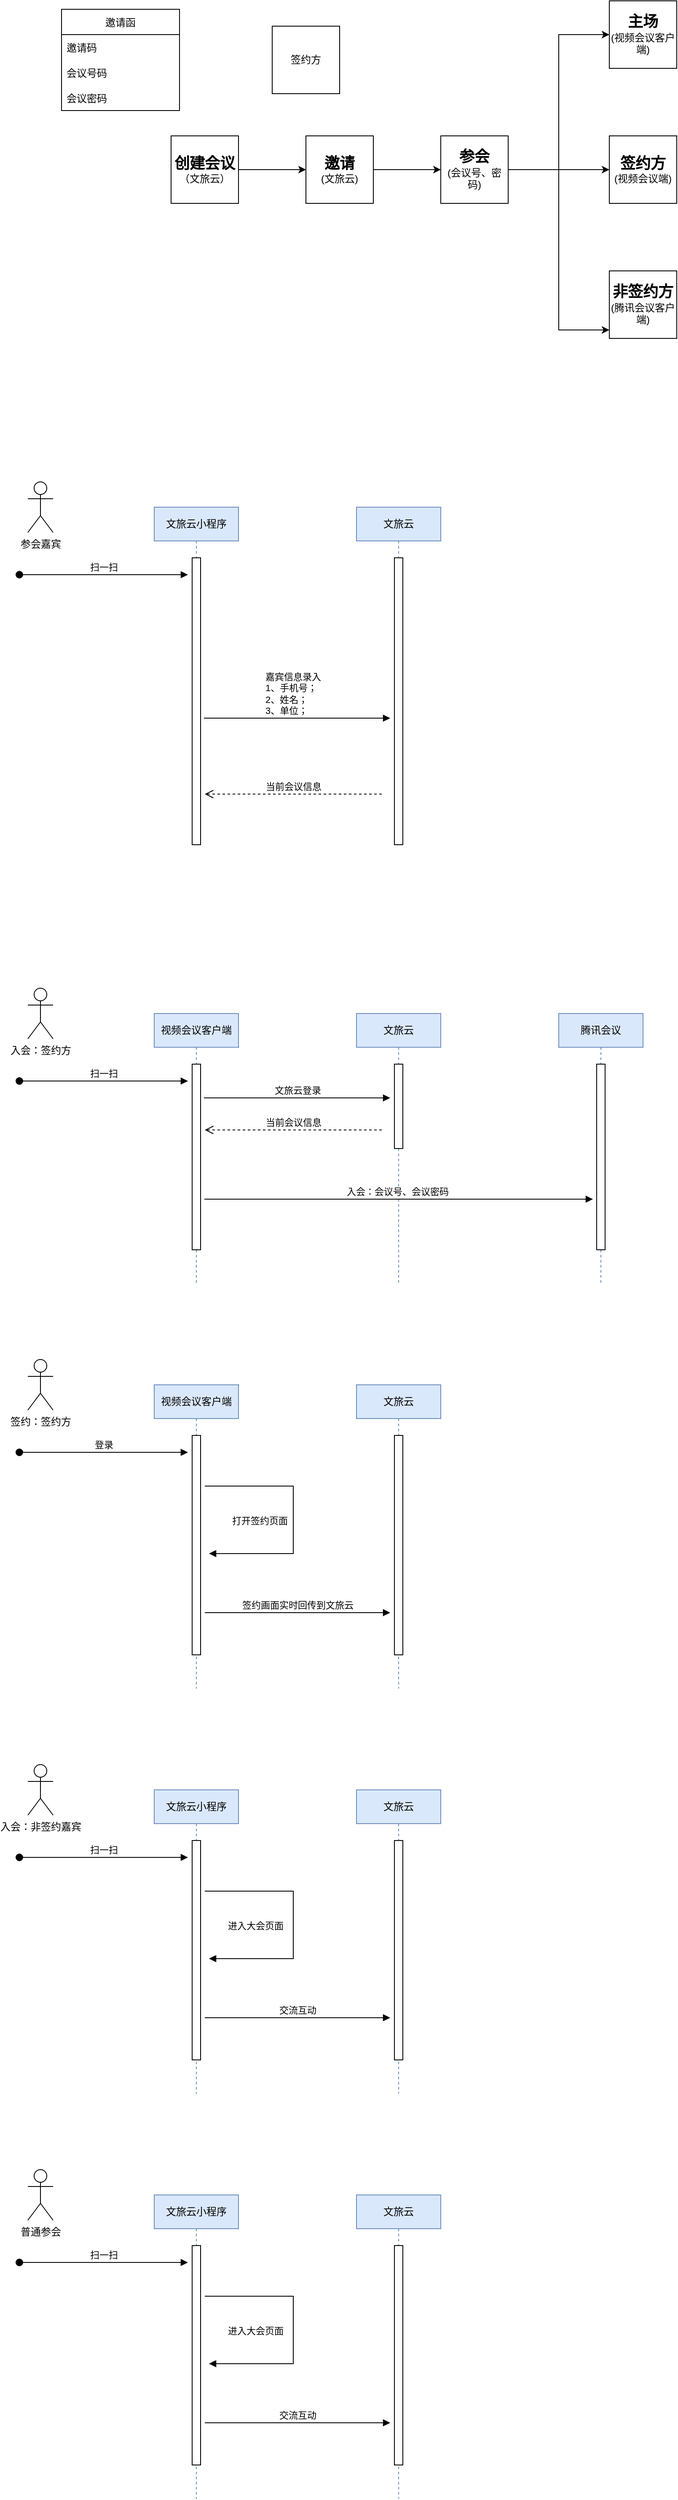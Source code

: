 <mxfile version="17.4.3" type="github">
  <diagram id="dWDWc4EyFyWDF9khaK5P" name="第 1 页">
    <mxGraphModel dx="2249" dy="1963" grid="1" gridSize="10" guides="1" tooltips="1" connect="1" arrows="1" fold="1" page="1" pageScale="1" pageWidth="827" pageHeight="1169" math="0" shadow="0">
      <root>
        <mxCell id="0" />
        <mxCell id="1" parent="0" />
        <mxCell id="IIWNN38p0S4MDQGoE7q6-3" value="" style="edgeStyle=orthogonalEdgeStyle;rounded=0;orthogonalLoop=1;jettySize=auto;html=1;" parent="1" source="IIWNN38p0S4MDQGoE7q6-1" target="IIWNN38p0S4MDQGoE7q6-2" edge="1">
          <mxGeometry relative="1" as="geometry" />
        </mxCell>
        <mxCell id="IIWNN38p0S4MDQGoE7q6-1" value="&lt;font style=&quot;font-size: 18px&quot;&gt;&lt;b&gt;创建会议&lt;/b&gt;&lt;/font&gt;&lt;br&gt;（文旅云）" style="whiteSpace=wrap;html=1;aspect=fixed;" parent="1" vertex="1">
          <mxGeometry x="100" y="-280" width="80" height="80" as="geometry" />
        </mxCell>
        <mxCell id="IIWNN38p0S4MDQGoE7q6-5" value="" style="edgeStyle=orthogonalEdgeStyle;rounded=0;orthogonalLoop=1;jettySize=auto;html=1;" parent="1" source="IIWNN38p0S4MDQGoE7q6-2" target="IIWNN38p0S4MDQGoE7q6-4" edge="1">
          <mxGeometry relative="1" as="geometry" />
        </mxCell>
        <mxCell id="IIWNN38p0S4MDQGoE7q6-2" value="&lt;b&gt;&lt;font style=&quot;font-size: 18px&quot;&gt;邀请&lt;/font&gt;&lt;/b&gt;&lt;br&gt;(文旅云)" style="whiteSpace=wrap;html=1;aspect=fixed;" parent="1" vertex="1">
          <mxGeometry x="260" y="-280" width="80" height="80" as="geometry" />
        </mxCell>
        <mxCell id="8NaqrrX5du8UXMS_pl1i-2" value="" style="edgeStyle=orthogonalEdgeStyle;rounded=0;orthogonalLoop=1;jettySize=auto;html=1;fontSize=18;" parent="1" source="IIWNN38p0S4MDQGoE7q6-4" target="8NaqrrX5du8UXMS_pl1i-1" edge="1">
          <mxGeometry relative="1" as="geometry">
            <Array as="points">
              <mxPoint x="560" y="-240" />
              <mxPoint x="560" y="-400" />
            </Array>
          </mxGeometry>
        </mxCell>
        <mxCell id="8NaqrrX5du8UXMS_pl1i-4" value="" style="edgeStyle=orthogonalEdgeStyle;rounded=0;orthogonalLoop=1;jettySize=auto;html=1;fontSize=18;" parent="1" source="IIWNN38p0S4MDQGoE7q6-4" target="8NaqrrX5du8UXMS_pl1i-3" edge="1">
          <mxGeometry relative="1" as="geometry" />
        </mxCell>
        <mxCell id="8NaqrrX5du8UXMS_pl1i-6" value="" style="edgeStyle=orthogonalEdgeStyle;rounded=0;orthogonalLoop=1;jettySize=auto;html=1;fontSize=18;" parent="1" source="IIWNN38p0S4MDQGoE7q6-4" target="8NaqrrX5du8UXMS_pl1i-5" edge="1">
          <mxGeometry relative="1" as="geometry">
            <Array as="points">
              <mxPoint x="560" y="-240" />
              <mxPoint x="560" y="-50" />
            </Array>
          </mxGeometry>
        </mxCell>
        <mxCell id="IIWNN38p0S4MDQGoE7q6-4" value="&lt;b&gt;&lt;font style=&quot;font-size: 18px&quot;&gt;参会&lt;/font&gt;&lt;/b&gt;&lt;br&gt;(会议号、密码)" style="whiteSpace=wrap;html=1;aspect=fixed;" parent="1" vertex="1">
          <mxGeometry x="420" y="-280" width="80" height="80" as="geometry" />
        </mxCell>
        <mxCell id="8NaqrrX5du8UXMS_pl1i-1" value="&lt;span style=&quot;font-size: 18px&quot;&gt;&lt;b&gt;主场&lt;/b&gt;&lt;/span&gt;&lt;br&gt;(视频会议客户端)" style="whiteSpace=wrap;html=1;aspect=fixed;" parent="1" vertex="1">
          <mxGeometry x="620" y="-440" width="80" height="80" as="geometry" />
        </mxCell>
        <mxCell id="8NaqrrX5du8UXMS_pl1i-3" value="&lt;span style=&quot;font-size: 18px&quot;&gt;&lt;b&gt;签约方&lt;/b&gt;&lt;/span&gt;&lt;br&gt;(视频会议端)" style="whiteSpace=wrap;html=1;aspect=fixed;" parent="1" vertex="1">
          <mxGeometry x="620" y="-280" width="80" height="80" as="geometry" />
        </mxCell>
        <mxCell id="8NaqrrX5du8UXMS_pl1i-5" value="&lt;b&gt;&lt;font style=&quot;font-size: 18px&quot;&gt;非签约方&lt;/font&gt;&lt;/b&gt;&lt;br&gt;(腾讯会议客户端)" style="whiteSpace=wrap;html=1;aspect=fixed;" parent="1" vertex="1">
          <mxGeometry x="620" y="-120" width="80" height="80" as="geometry" />
        </mxCell>
        <mxCell id="BEaddWaeXoZHOyZYiYv0-1" value="签约方" style="whiteSpace=wrap;html=1;aspect=fixed;" vertex="1" parent="1">
          <mxGeometry x="220" y="-410" width="80" height="80" as="geometry" />
        </mxCell>
        <mxCell id="BEaddWaeXoZHOyZYiYv0-3" value="邀请函" style="swimlane;fontStyle=0;childLayout=stackLayout;horizontal=1;startSize=30;horizontalStack=0;resizeParent=1;resizeParentMax=0;resizeLast=0;collapsible=1;marginBottom=0;" vertex="1" parent="1">
          <mxGeometry x="-30" y="-430" width="140" height="120" as="geometry" />
        </mxCell>
        <mxCell id="BEaddWaeXoZHOyZYiYv0-4" value="邀请码" style="text;strokeColor=none;fillColor=none;align=left;verticalAlign=middle;spacingLeft=4;spacingRight=4;overflow=hidden;points=[[0,0.5],[1,0.5]];portConstraint=eastwest;rotatable=0;" vertex="1" parent="BEaddWaeXoZHOyZYiYv0-3">
          <mxGeometry y="30" width="140" height="30" as="geometry" />
        </mxCell>
        <mxCell id="BEaddWaeXoZHOyZYiYv0-5" value="会议号码" style="text;strokeColor=none;fillColor=none;align=left;verticalAlign=middle;spacingLeft=4;spacingRight=4;overflow=hidden;points=[[0,0.5],[1,0.5]];portConstraint=eastwest;rotatable=0;" vertex="1" parent="BEaddWaeXoZHOyZYiYv0-3">
          <mxGeometry y="60" width="140" height="30" as="geometry" />
        </mxCell>
        <mxCell id="BEaddWaeXoZHOyZYiYv0-6" value="会议密码" style="text;strokeColor=none;fillColor=none;align=left;verticalAlign=middle;spacingLeft=4;spacingRight=4;overflow=hidden;points=[[0,0.5],[1,0.5]];portConstraint=eastwest;rotatable=0;" vertex="1" parent="BEaddWaeXoZHOyZYiYv0-3">
          <mxGeometry y="90" width="140" height="30" as="geometry" />
        </mxCell>
        <mxCell id="BEaddWaeXoZHOyZYiYv0-9" value="入会：签约方" style="shape=umlActor;verticalLabelPosition=bottom;verticalAlign=top;html=1;outlineConnect=0;" vertex="1" parent="1">
          <mxGeometry x="-70" y="730" width="30" height="60" as="geometry" />
        </mxCell>
        <mxCell id="BEaddWaeXoZHOyZYiYv0-13" value="视频会议客户端" style="shape=umlLifeline;perimeter=lifelinePerimeter;whiteSpace=wrap;html=1;container=1;collapsible=0;recursiveResize=0;outlineConnect=0;fillColor=#dae8fc;strokeColor=#6c8ebf;" vertex="1" parent="1">
          <mxGeometry x="80" y="760" width="100" height="320" as="geometry" />
        </mxCell>
        <mxCell id="BEaddWaeXoZHOyZYiYv0-11" value="" style="html=1;points=[];perimeter=orthogonalPerimeter;" vertex="1" parent="BEaddWaeXoZHOyZYiYv0-13">
          <mxGeometry x="45" y="60" width="10" height="220" as="geometry" />
        </mxCell>
        <mxCell id="BEaddWaeXoZHOyZYiYv0-15" value="文旅云" style="shape=umlLifeline;perimeter=lifelinePerimeter;whiteSpace=wrap;html=1;container=1;collapsible=0;recursiveResize=0;outlineConnect=0;fillColor=#dae8fc;strokeColor=#6c8ebf;" vertex="1" parent="1">
          <mxGeometry x="320" y="760" width="100" height="320" as="geometry" />
        </mxCell>
        <mxCell id="BEaddWaeXoZHOyZYiYv0-16" value="" style="html=1;points=[];perimeter=orthogonalPerimeter;" vertex="1" parent="BEaddWaeXoZHOyZYiYv0-15">
          <mxGeometry x="45" y="60" width="10" height="100" as="geometry" />
        </mxCell>
        <mxCell id="BEaddWaeXoZHOyZYiYv0-17" value="腾讯会议" style="shape=umlLifeline;perimeter=lifelinePerimeter;whiteSpace=wrap;html=1;container=1;collapsible=0;recursiveResize=0;outlineConnect=0;fillColor=#dae8fc;strokeColor=#6c8ebf;" vertex="1" parent="1">
          <mxGeometry x="560" y="760" width="100" height="320" as="geometry" />
        </mxCell>
        <mxCell id="BEaddWaeXoZHOyZYiYv0-18" value="" style="html=1;points=[];perimeter=orthogonalPerimeter;" vertex="1" parent="BEaddWaeXoZHOyZYiYv0-17">
          <mxGeometry x="45" y="60" width="10" height="220" as="geometry" />
        </mxCell>
        <mxCell id="BEaddWaeXoZHOyZYiYv0-19" value="扫一扫" style="html=1;verticalAlign=bottom;startArrow=oval;startFill=1;endArrow=block;startSize=8;rounded=0;" edge="1" parent="1">
          <mxGeometry width="60" relative="1" as="geometry">
            <mxPoint x="-80" y="840" as="sourcePoint" />
            <mxPoint x="120" y="840" as="targetPoint" />
          </mxGeometry>
        </mxCell>
        <mxCell id="BEaddWaeXoZHOyZYiYv0-24" value="文旅云登录" style="html=1;verticalAlign=bottom;endArrow=block;rounded=0;" edge="1" parent="1">
          <mxGeometry width="80" relative="1" as="geometry">
            <mxPoint x="139" y="860" as="sourcePoint" />
            <mxPoint x="360" y="860" as="targetPoint" />
          </mxGeometry>
        </mxCell>
        <mxCell id="BEaddWaeXoZHOyZYiYv0-25" value="入会：会议号、会议密码&amp;nbsp;" style="html=1;verticalAlign=bottom;endArrow=block;rounded=0;" edge="1" parent="1">
          <mxGeometry width="80" relative="1" as="geometry">
            <mxPoint x="139.5" y="980" as="sourcePoint" />
            <mxPoint x="600.5" y="980" as="targetPoint" />
          </mxGeometry>
        </mxCell>
        <mxCell id="BEaddWaeXoZHOyZYiYv0-26" value="当前会议信息" style="html=1;verticalAlign=bottom;endArrow=open;dashed=1;endSize=8;rounded=0;" edge="1" parent="1">
          <mxGeometry relative="1" as="geometry">
            <mxPoint x="350" y="898" as="sourcePoint" />
            <mxPoint x="140" y="898" as="targetPoint" />
          </mxGeometry>
        </mxCell>
        <mxCell id="BEaddWaeXoZHOyZYiYv0-42" value="签约：签约方" style="shape=umlActor;verticalLabelPosition=bottom;verticalAlign=top;html=1;outlineConnect=0;" vertex="1" parent="1">
          <mxGeometry x="-70" y="1170" width="30" height="60" as="geometry" />
        </mxCell>
        <mxCell id="BEaddWaeXoZHOyZYiYv0-43" value="视频会议客户端" style="shape=umlLifeline;perimeter=lifelinePerimeter;whiteSpace=wrap;html=1;container=1;collapsible=0;recursiveResize=0;outlineConnect=0;fillColor=#dae8fc;strokeColor=#6c8ebf;" vertex="1" parent="1">
          <mxGeometry x="80" y="1200" width="100" height="360" as="geometry" />
        </mxCell>
        <mxCell id="BEaddWaeXoZHOyZYiYv0-44" value="" style="html=1;points=[];perimeter=orthogonalPerimeter;" vertex="1" parent="BEaddWaeXoZHOyZYiYv0-43">
          <mxGeometry x="45" y="60" width="10" height="260" as="geometry" />
        </mxCell>
        <mxCell id="BEaddWaeXoZHOyZYiYv0-46" value="文旅云" style="shape=umlLifeline;perimeter=lifelinePerimeter;whiteSpace=wrap;html=1;container=1;collapsible=0;recursiveResize=0;outlineConnect=0;fillColor=#dae8fc;strokeColor=#6c8ebf;" vertex="1" parent="1">
          <mxGeometry x="320" y="1200" width="100" height="360" as="geometry" />
        </mxCell>
        <mxCell id="BEaddWaeXoZHOyZYiYv0-47" value="" style="html=1;points=[];perimeter=orthogonalPerimeter;" vertex="1" parent="BEaddWaeXoZHOyZYiYv0-46">
          <mxGeometry x="45" y="60" width="10" height="260" as="geometry" />
        </mxCell>
        <mxCell id="BEaddWaeXoZHOyZYiYv0-51" value="登录" style="html=1;verticalAlign=bottom;startArrow=oval;startFill=1;endArrow=block;startSize=8;rounded=0;" edge="1" parent="1">
          <mxGeometry width="60" relative="1" as="geometry">
            <mxPoint x="-80" y="1280" as="sourcePoint" />
            <mxPoint x="120" y="1280" as="targetPoint" />
          </mxGeometry>
        </mxCell>
        <mxCell id="BEaddWaeXoZHOyZYiYv0-55" value="打开签约页面" style="html=1;verticalAlign=bottom;endArrow=block;rounded=0;" edge="1" parent="1">
          <mxGeometry x="0.579" y="-30" width="80" relative="1" as="geometry">
            <mxPoint x="140" y="1320" as="sourcePoint" />
            <mxPoint x="145" y="1400" as="targetPoint" />
            <Array as="points">
              <mxPoint x="245" y="1320" />
              <mxPoint x="245" y="1400" />
            </Array>
            <mxPoint as="offset" />
          </mxGeometry>
        </mxCell>
        <mxCell id="BEaddWaeXoZHOyZYiYv0-45" value="签约画面实时回传到文旅云" style="html=1;verticalAlign=bottom;endArrow=block;rounded=0;" edge="1" parent="1">
          <mxGeometry width="80" relative="1" as="geometry">
            <mxPoint x="140" y="1470" as="sourcePoint" />
            <mxPoint x="360" y="1470" as="targetPoint" />
          </mxGeometry>
        </mxCell>
        <mxCell id="BEaddWaeXoZHOyZYiYv0-56" value="入会：非签约嘉宾" style="shape=umlActor;verticalLabelPosition=bottom;verticalAlign=top;html=1;outlineConnect=0;" vertex="1" parent="1">
          <mxGeometry x="-70" y="1650" width="30" height="60" as="geometry" />
        </mxCell>
        <mxCell id="BEaddWaeXoZHOyZYiYv0-57" value="文旅云小程序" style="shape=umlLifeline;perimeter=lifelinePerimeter;whiteSpace=wrap;html=1;container=1;collapsible=0;recursiveResize=0;outlineConnect=0;fillColor=#dae8fc;strokeColor=#6c8ebf;" vertex="1" parent="1">
          <mxGeometry x="80" y="1680" width="100" height="360" as="geometry" />
        </mxCell>
        <mxCell id="BEaddWaeXoZHOyZYiYv0-58" value="" style="html=1;points=[];perimeter=orthogonalPerimeter;" vertex="1" parent="BEaddWaeXoZHOyZYiYv0-57">
          <mxGeometry x="45" y="60" width="10" height="260" as="geometry" />
        </mxCell>
        <mxCell id="BEaddWaeXoZHOyZYiYv0-59" value="文旅云" style="shape=umlLifeline;perimeter=lifelinePerimeter;whiteSpace=wrap;html=1;container=1;collapsible=0;recursiveResize=0;outlineConnect=0;fillColor=#dae8fc;strokeColor=#6c8ebf;" vertex="1" parent="1">
          <mxGeometry x="320" y="1680" width="100" height="360" as="geometry" />
        </mxCell>
        <mxCell id="BEaddWaeXoZHOyZYiYv0-60" value="" style="html=1;points=[];perimeter=orthogonalPerimeter;" vertex="1" parent="BEaddWaeXoZHOyZYiYv0-59">
          <mxGeometry x="45" y="60" width="10" height="260" as="geometry" />
        </mxCell>
        <mxCell id="BEaddWaeXoZHOyZYiYv0-61" value="扫一扫" style="html=1;verticalAlign=bottom;startArrow=oval;startFill=1;endArrow=block;startSize=8;rounded=0;" edge="1" parent="1">
          <mxGeometry width="60" relative="1" as="geometry">
            <mxPoint x="-80" y="1760" as="sourcePoint" />
            <mxPoint x="120" y="1760" as="targetPoint" />
          </mxGeometry>
        </mxCell>
        <mxCell id="BEaddWaeXoZHOyZYiYv0-62" value="进入大会页面" style="html=1;verticalAlign=bottom;endArrow=block;rounded=0;" edge="1" parent="1">
          <mxGeometry x="0.614" y="-30" width="80" relative="1" as="geometry">
            <mxPoint x="140" y="1800" as="sourcePoint" />
            <mxPoint x="145" y="1880" as="targetPoint" />
            <Array as="points">
              <mxPoint x="245" y="1800" />
              <mxPoint x="245" y="1880" />
            </Array>
            <mxPoint as="offset" />
          </mxGeometry>
        </mxCell>
        <mxCell id="BEaddWaeXoZHOyZYiYv0-63" value="交流互动" style="html=1;verticalAlign=bottom;endArrow=block;rounded=0;" edge="1" parent="1">
          <mxGeometry width="80" relative="1" as="geometry">
            <mxPoint x="140" y="1950" as="sourcePoint" />
            <mxPoint x="360" y="1950" as="targetPoint" />
          </mxGeometry>
        </mxCell>
        <mxCell id="BEaddWaeXoZHOyZYiYv0-66" value="普通参会" style="shape=umlActor;verticalLabelPosition=bottom;verticalAlign=top;html=1;outlineConnect=0;" vertex="1" parent="1">
          <mxGeometry x="-70" y="2130" width="30" height="60" as="geometry" />
        </mxCell>
        <mxCell id="BEaddWaeXoZHOyZYiYv0-67" value="文旅云小程序" style="shape=umlLifeline;perimeter=lifelinePerimeter;whiteSpace=wrap;html=1;container=1;collapsible=0;recursiveResize=0;outlineConnect=0;fillColor=#dae8fc;strokeColor=#6c8ebf;" vertex="1" parent="1">
          <mxGeometry x="80" y="2160" width="100" height="360" as="geometry" />
        </mxCell>
        <mxCell id="BEaddWaeXoZHOyZYiYv0-68" value="" style="html=1;points=[];perimeter=orthogonalPerimeter;" vertex="1" parent="BEaddWaeXoZHOyZYiYv0-67">
          <mxGeometry x="45" y="60" width="10" height="260" as="geometry" />
        </mxCell>
        <mxCell id="BEaddWaeXoZHOyZYiYv0-69" value="文旅云" style="shape=umlLifeline;perimeter=lifelinePerimeter;whiteSpace=wrap;html=1;container=1;collapsible=0;recursiveResize=0;outlineConnect=0;fillColor=#dae8fc;strokeColor=#6c8ebf;" vertex="1" parent="1">
          <mxGeometry x="320" y="2160" width="100" height="360" as="geometry" />
        </mxCell>
        <mxCell id="BEaddWaeXoZHOyZYiYv0-70" value="" style="html=1;points=[];perimeter=orthogonalPerimeter;" vertex="1" parent="BEaddWaeXoZHOyZYiYv0-69">
          <mxGeometry x="45" y="60" width="10" height="260" as="geometry" />
        </mxCell>
        <mxCell id="BEaddWaeXoZHOyZYiYv0-71" value="扫一扫" style="html=1;verticalAlign=bottom;startArrow=oval;startFill=1;endArrow=block;startSize=8;rounded=0;" edge="1" parent="1">
          <mxGeometry width="60" relative="1" as="geometry">
            <mxPoint x="-80" y="2240" as="sourcePoint" />
            <mxPoint x="120" y="2240" as="targetPoint" />
          </mxGeometry>
        </mxCell>
        <mxCell id="BEaddWaeXoZHOyZYiYv0-72" value="进入大会页面" style="html=1;verticalAlign=bottom;endArrow=block;rounded=0;" edge="1" parent="1">
          <mxGeometry x="0.614" y="-30" width="80" relative="1" as="geometry">
            <mxPoint x="140" y="2280" as="sourcePoint" />
            <mxPoint x="145" y="2360" as="targetPoint" />
            <Array as="points">
              <mxPoint x="245" y="2280" />
              <mxPoint x="245" y="2360" />
            </Array>
            <mxPoint as="offset" />
          </mxGeometry>
        </mxCell>
        <mxCell id="BEaddWaeXoZHOyZYiYv0-73" value="交流互动" style="html=1;verticalAlign=bottom;endArrow=block;rounded=0;" edge="1" parent="1">
          <mxGeometry width="80" relative="1" as="geometry">
            <mxPoint x="140" y="2430" as="sourcePoint" />
            <mxPoint x="360" y="2430" as="targetPoint" />
          </mxGeometry>
        </mxCell>
        <mxCell id="BEaddWaeXoZHOyZYiYv0-74" value="参会嘉宾" style="shape=umlActor;verticalLabelPosition=bottom;verticalAlign=top;html=1;outlineConnect=0;" vertex="1" parent="1">
          <mxGeometry x="-70" y="130" width="30" height="60" as="geometry" />
        </mxCell>
        <mxCell id="BEaddWaeXoZHOyZYiYv0-75" value="文旅云小程序" style="shape=umlLifeline;perimeter=lifelinePerimeter;whiteSpace=wrap;html=1;container=1;collapsible=0;recursiveResize=0;outlineConnect=0;fillColor=#dae8fc;strokeColor=#6c8ebf;" vertex="1" parent="1">
          <mxGeometry x="80" y="160" width="100" height="400" as="geometry" />
        </mxCell>
        <mxCell id="BEaddWaeXoZHOyZYiYv0-76" value="" style="html=1;points=[];perimeter=orthogonalPerimeter;" vertex="1" parent="BEaddWaeXoZHOyZYiYv0-75">
          <mxGeometry x="45" y="60" width="10" height="340" as="geometry" />
        </mxCell>
        <mxCell id="BEaddWaeXoZHOyZYiYv0-77" value="文旅云" style="shape=umlLifeline;perimeter=lifelinePerimeter;whiteSpace=wrap;html=1;container=1;collapsible=0;recursiveResize=0;outlineConnect=0;fillColor=#dae8fc;strokeColor=#6c8ebf;" vertex="1" parent="1">
          <mxGeometry x="320" y="160" width="100" height="400" as="geometry" />
        </mxCell>
        <mxCell id="BEaddWaeXoZHOyZYiYv0-78" value="" style="html=1;points=[];perimeter=orthogonalPerimeter;" vertex="1" parent="BEaddWaeXoZHOyZYiYv0-77">
          <mxGeometry x="45" y="60" width="10" height="340" as="geometry" />
        </mxCell>
        <mxCell id="BEaddWaeXoZHOyZYiYv0-81" value="扫一扫" style="html=1;verticalAlign=bottom;startArrow=oval;startFill=1;endArrow=block;startSize=8;rounded=0;" edge="1" parent="1">
          <mxGeometry width="60" relative="1" as="geometry">
            <mxPoint x="-80" y="240" as="sourcePoint" />
            <mxPoint x="120" y="240" as="targetPoint" />
          </mxGeometry>
        </mxCell>
        <mxCell id="BEaddWaeXoZHOyZYiYv0-82" value="嘉宾信息录入&lt;br&gt;1、手机号；&lt;br&gt;2、姓名；&lt;br&gt;3、单位；" style="html=1;verticalAlign=bottom;endArrow=block;rounded=0;align=left;" edge="1" parent="1">
          <mxGeometry x="-0.357" width="80" relative="1" as="geometry">
            <mxPoint x="139" y="410" as="sourcePoint" />
            <mxPoint x="360" y="410" as="targetPoint" />
            <Array as="points">
              <mxPoint x="210" y="410" />
            </Array>
            <mxPoint as="offset" />
          </mxGeometry>
        </mxCell>
        <mxCell id="BEaddWaeXoZHOyZYiYv0-84" value="当前会议信息" style="html=1;verticalAlign=bottom;endArrow=open;dashed=1;endSize=8;rounded=0;" edge="1" parent="1">
          <mxGeometry relative="1" as="geometry">
            <mxPoint x="350" y="500" as="sourcePoint" />
            <mxPoint x="140" y="500" as="targetPoint" />
          </mxGeometry>
        </mxCell>
      </root>
    </mxGraphModel>
  </diagram>
</mxfile>

